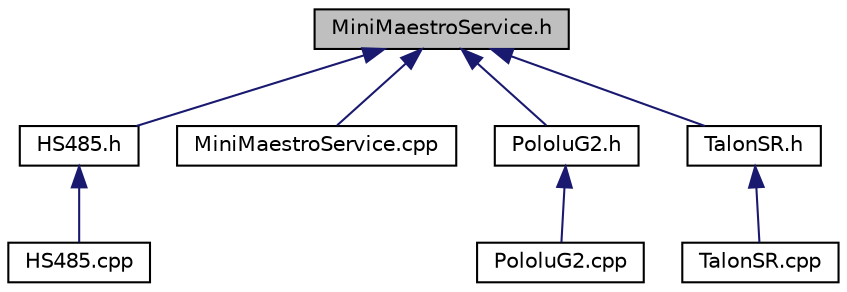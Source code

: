 digraph "MiniMaestroService.h"
{
  edge [fontname="Helvetica",fontsize="10",labelfontname="Helvetica",labelfontsize="10"];
  node [fontname="Helvetica",fontsize="10",shape=record];
  Node1 [label="MiniMaestroService.h",height=0.2,width=0.4,color="black", fillcolor="grey75", style="filled", fontcolor="black"];
  Node1 -> Node2 [dir="back",color="midnightblue",fontsize="10",style="solid",fontname="Helvetica"];
  Node2 [label="HS485.h",height=0.2,width=0.4,color="black", fillcolor="white", style="filled",URL="$HS485_8h.html"];
  Node2 -> Node3 [dir="back",color="midnightblue",fontsize="10",style="solid",fontname="Helvetica"];
  Node3 [label="HS485.cpp",height=0.2,width=0.4,color="black", fillcolor="white", style="filled",URL="$HS485_8cpp.html"];
  Node1 -> Node4 [dir="back",color="midnightblue",fontsize="10",style="solid",fontname="Helvetica"];
  Node4 [label="MiniMaestroService.cpp",height=0.2,width=0.4,color="black", fillcolor="white", style="filled",URL="$MiniMaestroService_8cpp.html"];
  Node1 -> Node5 [dir="back",color="midnightblue",fontsize="10",style="solid",fontname="Helvetica"];
  Node5 [label="PololuG2.h",height=0.2,width=0.4,color="black", fillcolor="white", style="filled",URL="$PololuG2_8h.html"];
  Node5 -> Node6 [dir="back",color="midnightblue",fontsize="10",style="solid",fontname="Helvetica"];
  Node6 [label="PololuG2.cpp",height=0.2,width=0.4,color="black", fillcolor="white", style="filled",URL="$PololuG2_8cpp.html"];
  Node1 -> Node7 [dir="back",color="midnightblue",fontsize="10",style="solid",fontname="Helvetica"];
  Node7 [label="TalonSR.h",height=0.2,width=0.4,color="black", fillcolor="white", style="filled",URL="$TalonSR_8h.html"];
  Node7 -> Node8 [dir="back",color="midnightblue",fontsize="10",style="solid",fontname="Helvetica"];
  Node8 [label="TalonSR.cpp",height=0.2,width=0.4,color="black", fillcolor="white", style="filled",URL="$TalonSR_8cpp.html"];
}
